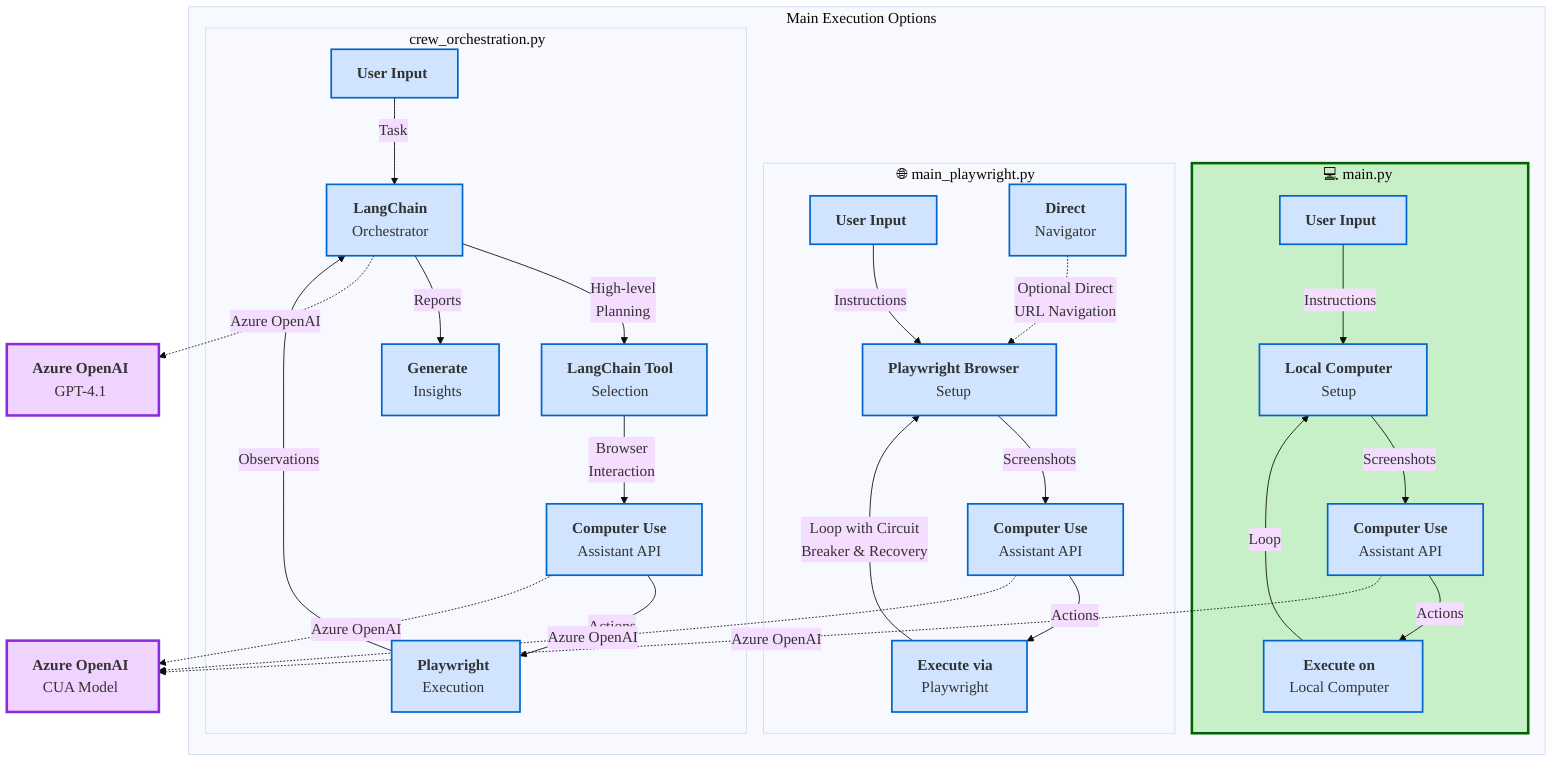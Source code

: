 %%{init: {'theme': 'base', 'themeVariables': {'fontSize': '18px', 'fontFamily': 'Arial, sans-serif'}}}%%
flowchart TD
    subgraph "Main Execution Options"
        direction LR
        
        subgraph main.py["💻 main.py"]
            m1["<b>User Input</b>"] -->|Instructions| m2["<b>Local Computer</b><br>Setup"]
            m2 -->|Screenshots| m3["<b>Computer Use</b><br>Assistant API"]
            m3 -->|Actions| m4["<b>Execute on</b><br>Local Computer"]
            m4 -->|Loop| m2
        end
        
        subgraph main_playwright["🌐 main_playwright.py"]
            p1["<b>User Input</b>"] -->|Instructions| p2["<b>Playwright Browser</b><br>Setup"]
            p2 -->|Screenshots| p3["<b>Computer Use</b><br>Assistant API"]
            p3 -->|Actions| p4["<b>Execute via</b><br>Playwright"]
            p4 -->|Loop with Circuit<br>Breaker & Recovery| p2
            p5["<b>Direct</b><br>Navigator"] -.->|Optional Direct<br>URL Navigation| p2
        end
        
        subgraph crew_orchestration["🧠 crew_orchestration.py"]
            c1["<b>User Input</b>"] -->|Task| c2["<b>LangChain</b><br>Orchestrator"]
            c2 -->|High-level<br>Planning| c3["<b>LangChain Tool</b><br>Selection"]
            c3 -->|Browser<br>Interaction| c4["<b>Computer Use</b><br>Assistant API"]
            c4 -->|Actions| c5["<b>Playwright</b><br>Execution"]
            c5 -->|Observations| c2
            c2 -->|Reports| c6["<b>Generate</b><br>Insights"]
        end
    end
    
    m3 -.->|Azure OpenAI| API1["<b>Azure OpenAI</b><br>CUA Model"]
    p3 -.->|Azure OpenAI| API1
    c4 -.->|Azure OpenAI| API1
    c2 -.->|Azure OpenAI| API2["<b>Azure OpenAI</b><br>GPT-4.1"]
    
    classDef api fill:#f0d4ff,stroke:#8A2BE2,stroke-width:3px
    classDef component fill:#d0e4ff,stroke:#0066CC,stroke-width:2px
    classDef execution fill:#c8f0c8,stroke:#006400,stroke-width:3px
    
    class API1,API2 api
    class m1,m2,m3,m4,p1,p2,p3,p4,p5,c1,c2,c3,c4,c5,c6 component
    class main.py,main_playwright.py,crew_orchestration.py execution